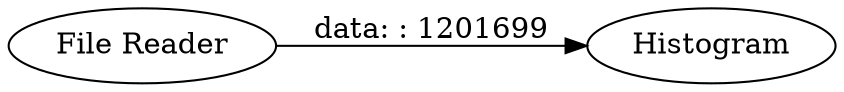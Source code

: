 digraph {
	"1772963610022591264_5" [label=Histogram]
	"1772963610022591264_1" [label="File Reader"]
	"1772963610022591264_1" -> "1772963610022591264_5" [label="data: : 1201699"]
	rankdir=LR
}
